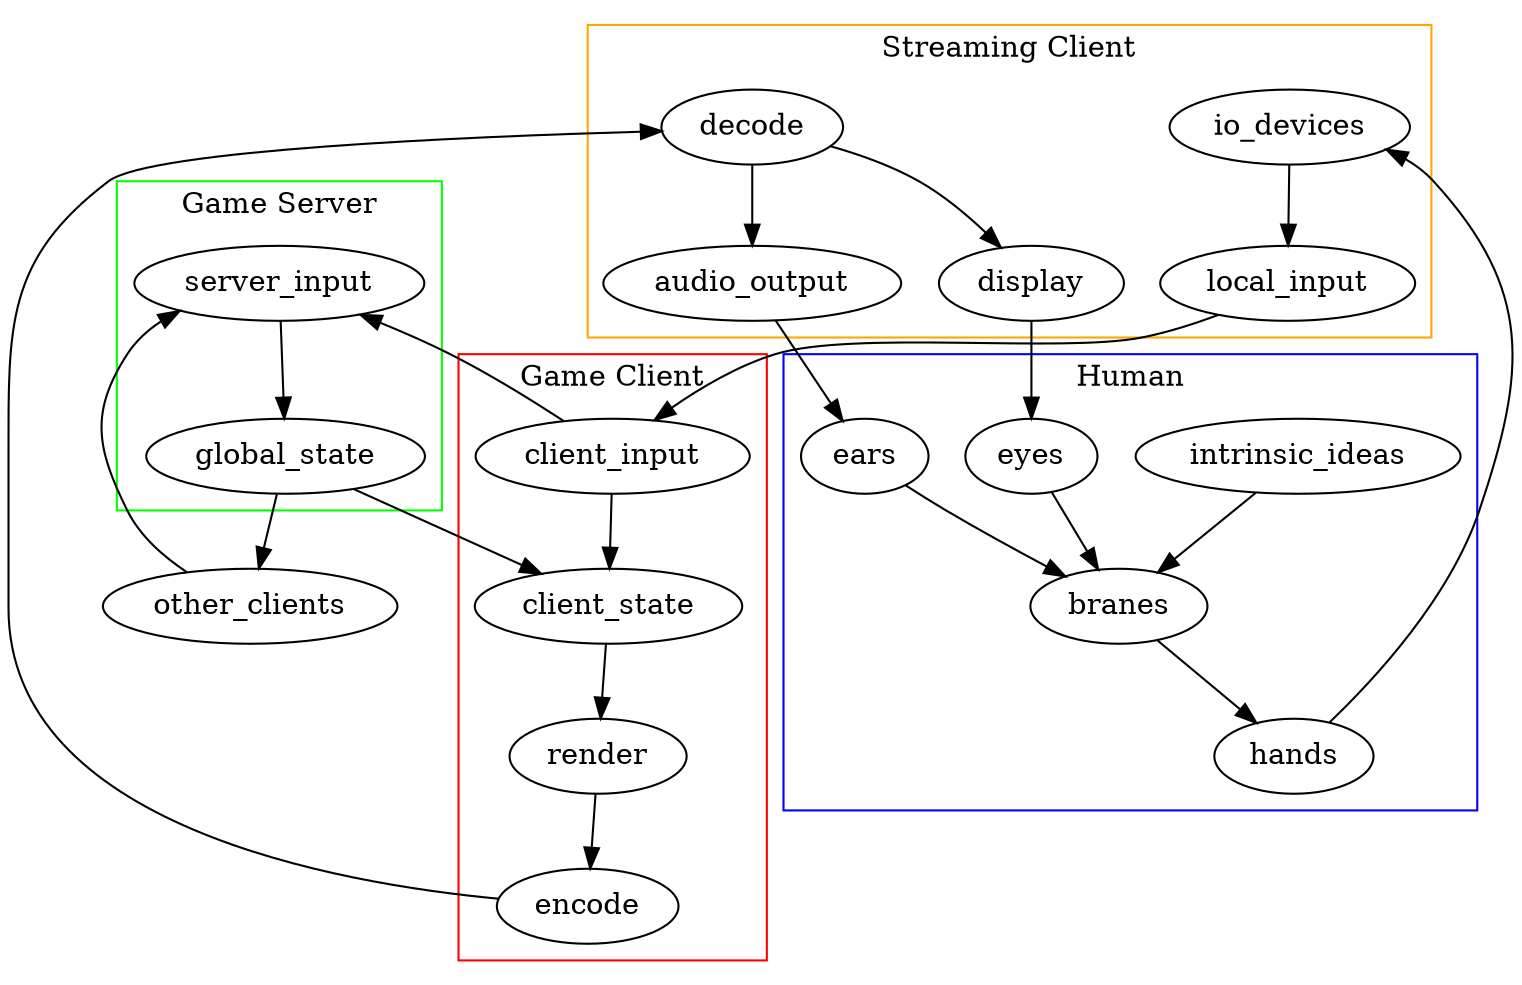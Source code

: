 digraph G {
  // Modelled after http://www.graphviz.org/content/cluster
  // Thanks guys!

  subgraph cluster_human {
    label = "Human";
    color = blue;
    branes -> hands;
    eyes -> branes;
    ears -> branes;
    intrinsic_ideas -> branes;
  }

  subgraph cluster_streaming_client {
    label = "Streaming Client";
    color = orange;
    io_devices -> local_input;
    decode -> display;
    decode -> audio_output;
  }

  subgraph cluster_game_client {
    label = "Game Client";
    color = red;
    client_input -> client_state -> render -> encode;
  }

  subgraph cluster_game_server {
    label = "Game Server";
    color = green;
    server_input -> global_state;
  }

  hands -> io_devices;
  local_input -> client_input -> server_input;

  global_state -> client_state;

  other_clients -> server_input;
  global_state -> other_clients;

  encode -> decode;

  display -> eyes;
  audio_output -> ears;
}

